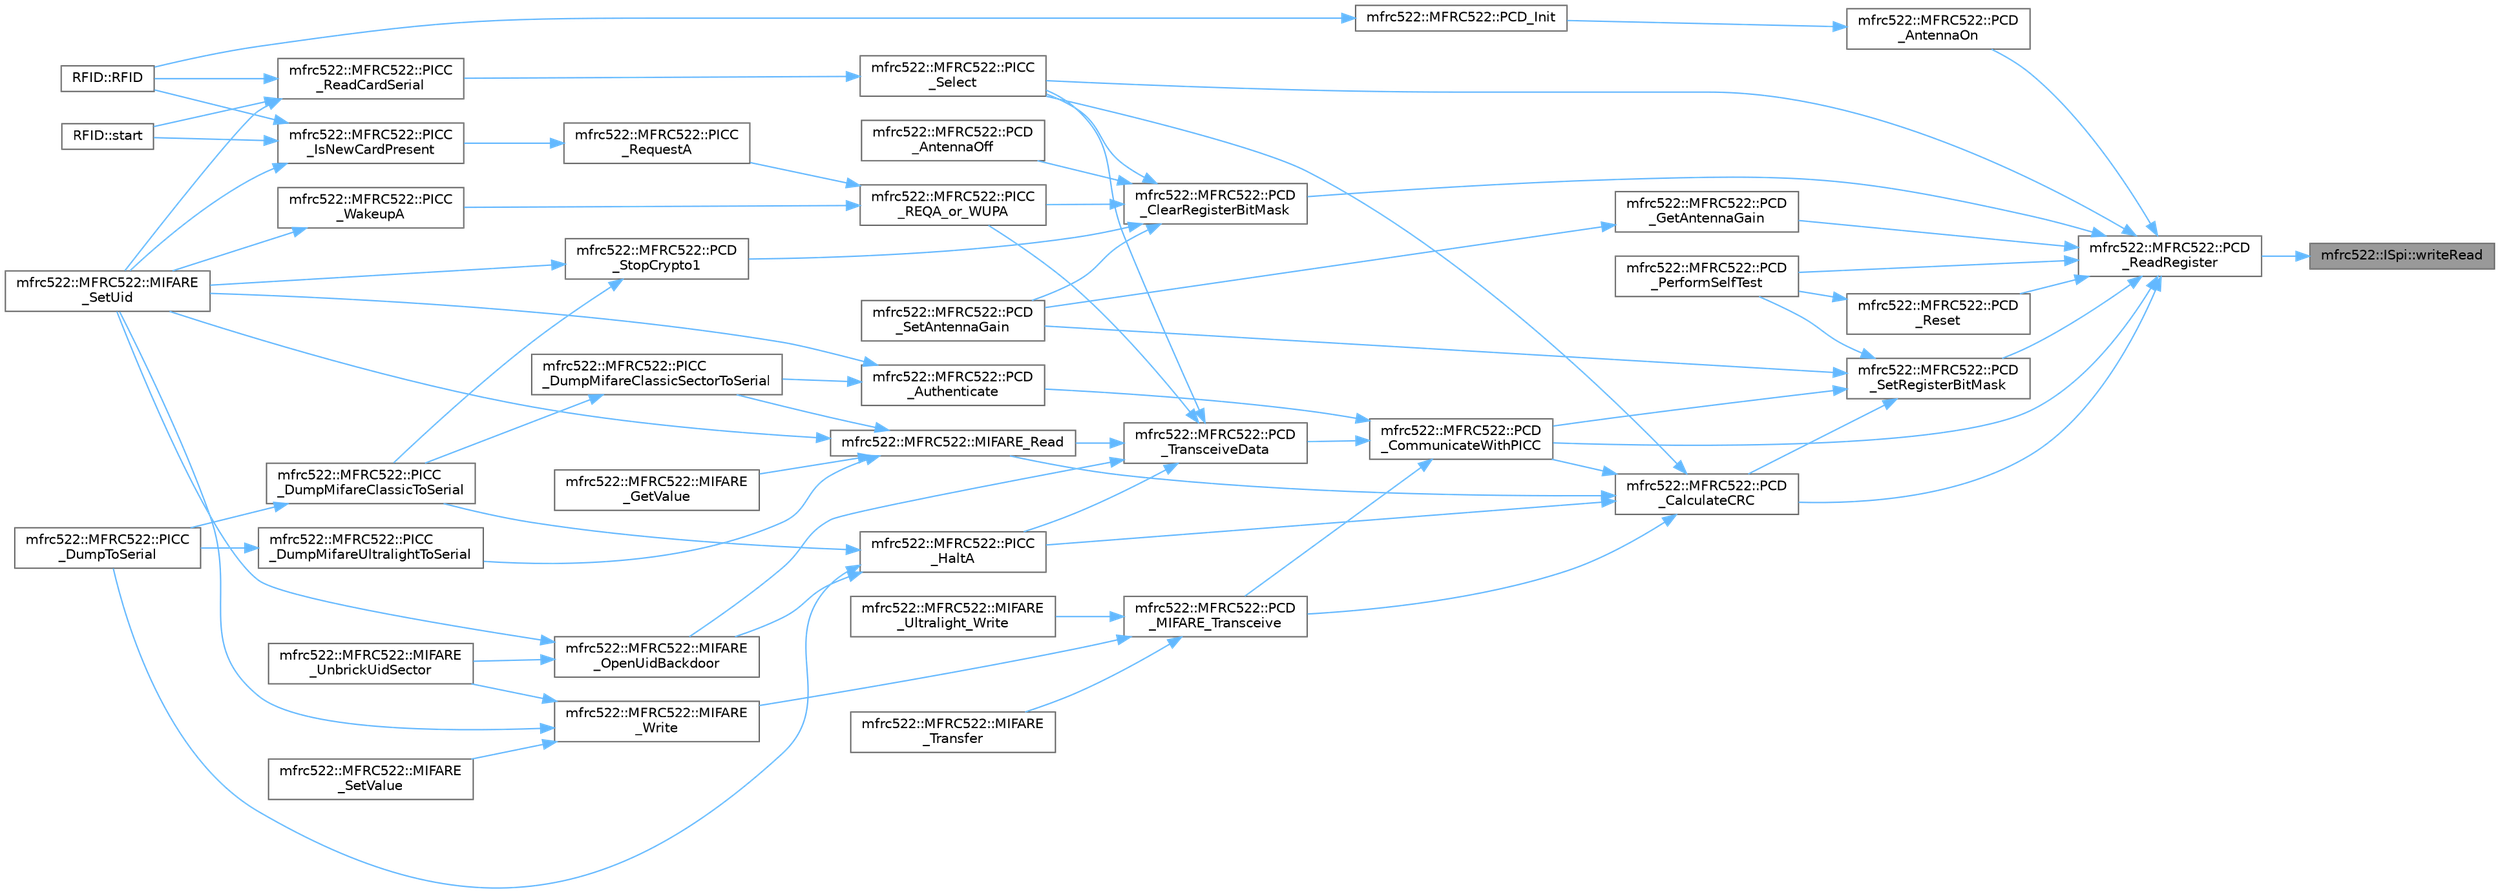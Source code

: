 digraph "mfrc522::ISpi::writeRead"
{
 // LATEX_PDF_SIZE
  bgcolor="transparent";
  edge [fontname=Helvetica,fontsize=10,labelfontname=Helvetica,labelfontsize=10];
  node [fontname=Helvetica,fontsize=10,shape=box,height=0.2,width=0.4];
  rankdir="RL";
  Node1 [label="mfrc522::ISpi::writeRead",height=0.2,width=0.4,color="gray40", fillcolor="grey60", style="filled", fontcolor="black",tooltip=" "];
  Node1 -> Node2 [dir="back",color="steelblue1",style="solid"];
  Node2 [label="mfrc522::MFRC522::PCD\l_ReadRegister",height=0.2,width=0.4,color="grey40", fillcolor="white", style="filled",URL="$classmfrc522_1_1_m_f_r_c522.html#a54b1e0960ffe689bb512b9ed79dcdece",tooltip=" "];
  Node2 -> Node3 [dir="back",color="steelblue1",style="solid"];
  Node3 [label="mfrc522::MFRC522::PCD\l_AntennaOn",height=0.2,width=0.4,color="grey40", fillcolor="white", style="filled",URL="$classmfrc522_1_1_m_f_r_c522.html#a984248652522e8fd580a526a7a9b27d9",tooltip=" "];
  Node3 -> Node4 [dir="back",color="steelblue1",style="solid"];
  Node4 [label="mfrc522::MFRC522::PCD_Init",height=0.2,width=0.4,color="grey40", fillcolor="white", style="filled",URL="$classmfrc522_1_1_m_f_r_c522.html#affff6fd4010044cc4337803de579b4f0",tooltip=" "];
  Node4 -> Node5 [dir="back",color="steelblue1",style="solid"];
  Node5 [label="RFID::RFID",height=0.2,width=0.4,color="grey40", fillcolor="white", style="filled",URL="$class_r_f_i_d.html#a91e8d4d6abb74ae099f9144d553db6ed",tooltip=" "];
  Node2 -> Node6 [dir="back",color="steelblue1",style="solid"];
  Node6 [label="mfrc522::MFRC522::PCD\l_CalculateCRC",height=0.2,width=0.4,color="grey40", fillcolor="white", style="filled",URL="$classmfrc522_1_1_m_f_r_c522.html#a5db7f98b9ace325a290f0d72e12bd05b",tooltip=" "];
  Node6 -> Node7 [dir="back",color="steelblue1",style="solid"];
  Node7 [label="mfrc522::MFRC522::MIFARE_Read",height=0.2,width=0.4,color="grey40", fillcolor="white", style="filled",URL="$classmfrc522_1_1_m_f_r_c522.html#a039f9df6672ed1c6b23678a374022959",tooltip=" "];
  Node7 -> Node8 [dir="back",color="steelblue1",style="solid"];
  Node8 [label="mfrc522::MFRC522::MIFARE\l_GetValue",height=0.2,width=0.4,color="grey40", fillcolor="white", style="filled",URL="$classmfrc522_1_1_m_f_r_c522.html#abf16c5a992c8692c2cf4f65e6ad19a13",tooltip=" "];
  Node7 -> Node9 [dir="back",color="steelblue1",style="solid"];
  Node9 [label="mfrc522::MFRC522::MIFARE\l_SetUid",height=0.2,width=0.4,color="grey40", fillcolor="white", style="filled",URL="$classmfrc522_1_1_m_f_r_c522.html#a2f11484ff5d5ff2b70590b1c04c313fd",tooltip=" "];
  Node7 -> Node10 [dir="back",color="steelblue1",style="solid"];
  Node10 [label="mfrc522::MFRC522::PICC\l_DumpMifareClassicSectorToSerial",height=0.2,width=0.4,color="grey40", fillcolor="white", style="filled",URL="$classmfrc522_1_1_m_f_r_c522.html#a8517bd5b6752cc42da0bb6cb0ade3e0b",tooltip=" "];
  Node10 -> Node11 [dir="back",color="steelblue1",style="solid"];
  Node11 [label="mfrc522::MFRC522::PICC\l_DumpMifareClassicToSerial",height=0.2,width=0.4,color="grey40", fillcolor="white", style="filled",URL="$classmfrc522_1_1_m_f_r_c522.html#a6a0c6040b5f66d0a37b407f11a1a531a",tooltip=" "];
  Node11 -> Node12 [dir="back",color="steelblue1",style="solid"];
  Node12 [label="mfrc522::MFRC522::PICC\l_DumpToSerial",height=0.2,width=0.4,color="grey40", fillcolor="white", style="filled",URL="$classmfrc522_1_1_m_f_r_c522.html#a98d66dfc8460ae366a56d3762bcd278a",tooltip=" "];
  Node7 -> Node13 [dir="back",color="steelblue1",style="solid"];
  Node13 [label="mfrc522::MFRC522::PICC\l_DumpMifareUltralightToSerial",height=0.2,width=0.4,color="grey40", fillcolor="white", style="filled",URL="$classmfrc522_1_1_m_f_r_c522.html#a4ca5c68d509a9ead4d6d551e8c10bd40",tooltip=" "];
  Node13 -> Node12 [dir="back",color="steelblue1",style="solid"];
  Node6 -> Node14 [dir="back",color="steelblue1",style="solid"];
  Node14 [label="mfrc522::MFRC522::PCD\l_CommunicateWithPICC",height=0.2,width=0.4,color="grey40", fillcolor="white", style="filled",URL="$classmfrc522_1_1_m_f_r_c522.html#a366fced589c1009264d5c2410c06b03e",tooltip=" "];
  Node14 -> Node15 [dir="back",color="steelblue1",style="solid"];
  Node15 [label="mfrc522::MFRC522::PCD\l_Authenticate",height=0.2,width=0.4,color="grey40", fillcolor="white", style="filled",URL="$classmfrc522_1_1_m_f_r_c522.html#a86a252950d51b7cca3ca72f70d8cb24c",tooltip=" "];
  Node15 -> Node9 [dir="back",color="steelblue1",style="solid"];
  Node15 -> Node10 [dir="back",color="steelblue1",style="solid"];
  Node14 -> Node16 [dir="back",color="steelblue1",style="solid"];
  Node16 [label="mfrc522::MFRC522::PCD\l_MIFARE_Transceive",height=0.2,width=0.4,color="grey40", fillcolor="white", style="filled",URL="$classmfrc522_1_1_m_f_r_c522.html#a73c639f5869b7d6c23d8c1cc5aa2178e",tooltip=" "];
  Node16 -> Node17 [dir="back",color="steelblue1",style="solid"];
  Node17 [label="mfrc522::MFRC522::MIFARE\l_Transfer",height=0.2,width=0.4,color="grey40", fillcolor="white", style="filled",URL="$classmfrc522_1_1_m_f_r_c522.html#a3b85e9b839756a4eb516195ef498ce58",tooltip=" "];
  Node16 -> Node18 [dir="back",color="steelblue1",style="solid"];
  Node18 [label="mfrc522::MFRC522::MIFARE\l_Ultralight_Write",height=0.2,width=0.4,color="grey40", fillcolor="white", style="filled",URL="$classmfrc522_1_1_m_f_r_c522.html#afcd5d913410ed3694fab339f311b93de",tooltip=" "];
  Node16 -> Node19 [dir="back",color="steelblue1",style="solid"];
  Node19 [label="mfrc522::MFRC522::MIFARE\l_Write",height=0.2,width=0.4,color="grey40", fillcolor="white", style="filled",URL="$classmfrc522_1_1_m_f_r_c522.html#a50b62d0ea4b1ab35d5275227fcbfaa5f",tooltip=" "];
  Node19 -> Node9 [dir="back",color="steelblue1",style="solid"];
  Node19 -> Node20 [dir="back",color="steelblue1",style="solid"];
  Node20 [label="mfrc522::MFRC522::MIFARE\l_SetValue",height=0.2,width=0.4,color="grey40", fillcolor="white", style="filled",URL="$classmfrc522_1_1_m_f_r_c522.html#a1733fb64ad8fa119e3fe945d6287d059",tooltip=" "];
  Node19 -> Node21 [dir="back",color="steelblue1",style="solid"];
  Node21 [label="mfrc522::MFRC522::MIFARE\l_UnbrickUidSector",height=0.2,width=0.4,color="grey40", fillcolor="white", style="filled",URL="$classmfrc522_1_1_m_f_r_c522.html#a2ff9002344e9ee1fa0be91d2f56e1d5c",tooltip=" "];
  Node14 -> Node22 [dir="back",color="steelblue1",style="solid"];
  Node22 [label="mfrc522::MFRC522::PCD\l_TransceiveData",height=0.2,width=0.4,color="grey40", fillcolor="white", style="filled",URL="$classmfrc522_1_1_m_f_r_c522.html#a6ae256b84102fb140f600f452f4ef231",tooltip=" "];
  Node22 -> Node23 [dir="back",color="steelblue1",style="solid"];
  Node23 [label="mfrc522::MFRC522::MIFARE\l_OpenUidBackdoor",height=0.2,width=0.4,color="grey40", fillcolor="white", style="filled",URL="$classmfrc522_1_1_m_f_r_c522.html#ad10ff428a8a4e48a816237093a19849a",tooltip=" "];
  Node23 -> Node9 [dir="back",color="steelblue1",style="solid"];
  Node23 -> Node21 [dir="back",color="steelblue1",style="solid"];
  Node22 -> Node7 [dir="back",color="steelblue1",style="solid"];
  Node22 -> Node24 [dir="back",color="steelblue1",style="solid"];
  Node24 [label="mfrc522::MFRC522::PICC\l_HaltA",height=0.2,width=0.4,color="grey40", fillcolor="white", style="filled",URL="$classmfrc522_1_1_m_f_r_c522.html#adbb992156ffda4bfc7847620921454f3",tooltip=" "];
  Node24 -> Node23 [dir="back",color="steelblue1",style="solid"];
  Node24 -> Node11 [dir="back",color="steelblue1",style="solid"];
  Node24 -> Node12 [dir="back",color="steelblue1",style="solid"];
  Node22 -> Node25 [dir="back",color="steelblue1",style="solid"];
  Node25 [label="mfrc522::MFRC522::PICC\l_REQA_or_WUPA",height=0.2,width=0.4,color="grey40", fillcolor="white", style="filled",URL="$classmfrc522_1_1_m_f_r_c522.html#a3a28f6484ea6b1ed85745512da6ab775",tooltip=" "];
  Node25 -> Node26 [dir="back",color="steelblue1",style="solid"];
  Node26 [label="mfrc522::MFRC522::PICC\l_RequestA",height=0.2,width=0.4,color="grey40", fillcolor="white", style="filled",URL="$classmfrc522_1_1_m_f_r_c522.html#a44dd708016d31efc20bd2dbdb1f67aaf",tooltip=" "];
  Node26 -> Node27 [dir="back",color="steelblue1",style="solid"];
  Node27 [label="mfrc522::MFRC522::PICC\l_IsNewCardPresent",height=0.2,width=0.4,color="grey40", fillcolor="white", style="filled",URL="$classmfrc522_1_1_m_f_r_c522.html#a8b123b82f4f6dffa7a88e8b61f2806a3",tooltip=" "];
  Node27 -> Node9 [dir="back",color="steelblue1",style="solid"];
  Node27 -> Node5 [dir="back",color="steelblue1",style="solid"];
  Node27 -> Node28 [dir="back",color="steelblue1",style="solid"];
  Node28 [label="RFID::start",height=0.2,width=0.4,color="grey40", fillcolor="white", style="filled",URL="$class_r_f_i_d.html#a8a7a0e6133646a29c2102cc1b1633650",tooltip=" "];
  Node25 -> Node29 [dir="back",color="steelblue1",style="solid"];
  Node29 [label="mfrc522::MFRC522::PICC\l_WakeupA",height=0.2,width=0.4,color="grey40", fillcolor="white", style="filled",URL="$classmfrc522_1_1_m_f_r_c522.html#add1b450123e4670d88e0b6cb2ddca0c7",tooltip=" "];
  Node29 -> Node9 [dir="back",color="steelblue1",style="solid"];
  Node22 -> Node30 [dir="back",color="steelblue1",style="solid"];
  Node30 [label="mfrc522::MFRC522::PICC\l_Select",height=0.2,width=0.4,color="grey40", fillcolor="white", style="filled",URL="$classmfrc522_1_1_m_f_r_c522.html#a73adcb5681de77c62ac14b6347d909d2",tooltip=" "];
  Node30 -> Node31 [dir="back",color="steelblue1",style="solid"];
  Node31 [label="mfrc522::MFRC522::PICC\l_ReadCardSerial",height=0.2,width=0.4,color="grey40", fillcolor="white", style="filled",URL="$classmfrc522_1_1_m_f_r_c522.html#abc5229168077788c4ba0c67c568f479e",tooltip=" "];
  Node31 -> Node9 [dir="back",color="steelblue1",style="solid"];
  Node31 -> Node5 [dir="back",color="steelblue1",style="solid"];
  Node31 -> Node28 [dir="back",color="steelblue1",style="solid"];
  Node6 -> Node16 [dir="back",color="steelblue1",style="solid"];
  Node6 -> Node24 [dir="back",color="steelblue1",style="solid"];
  Node6 -> Node30 [dir="back",color="steelblue1",style="solid"];
  Node2 -> Node32 [dir="back",color="steelblue1",style="solid"];
  Node32 [label="mfrc522::MFRC522::PCD\l_ClearRegisterBitMask",height=0.2,width=0.4,color="grey40", fillcolor="white", style="filled",URL="$classmfrc522_1_1_m_f_r_c522.html#a24112afc3d08921c21d718c74dc8ca71",tooltip=" "];
  Node32 -> Node33 [dir="back",color="steelblue1",style="solid"];
  Node33 [label="mfrc522::MFRC522::PCD\l_AntennaOff",height=0.2,width=0.4,color="grey40", fillcolor="white", style="filled",URL="$classmfrc522_1_1_m_f_r_c522.html#a773b673bf8567d2cad97b136b9e269c9",tooltip=" "];
  Node32 -> Node34 [dir="back",color="steelblue1",style="solid"];
  Node34 [label="mfrc522::MFRC522::PCD\l_SetAntennaGain",height=0.2,width=0.4,color="grey40", fillcolor="white", style="filled",URL="$classmfrc522_1_1_m_f_r_c522.html#a245f57d7ea35bfb3ea818171abb18b4b",tooltip=" "];
  Node32 -> Node35 [dir="back",color="steelblue1",style="solid"];
  Node35 [label="mfrc522::MFRC522::PCD\l_StopCrypto1",height=0.2,width=0.4,color="grey40", fillcolor="white", style="filled",URL="$classmfrc522_1_1_m_f_r_c522.html#a427680e47e8032e2db54eee4e551e48b",tooltip=" "];
  Node35 -> Node9 [dir="back",color="steelblue1",style="solid"];
  Node35 -> Node11 [dir="back",color="steelblue1",style="solid"];
  Node32 -> Node25 [dir="back",color="steelblue1",style="solid"];
  Node32 -> Node30 [dir="back",color="steelblue1",style="solid"];
  Node2 -> Node14 [dir="back",color="steelblue1",style="solid"];
  Node2 -> Node36 [dir="back",color="steelblue1",style="solid"];
  Node36 [label="mfrc522::MFRC522::PCD\l_GetAntennaGain",height=0.2,width=0.4,color="grey40", fillcolor="white", style="filled",URL="$classmfrc522_1_1_m_f_r_c522.html#a6df2b2a81b0259de285892bc61f247fc",tooltip=" "];
  Node36 -> Node34 [dir="back",color="steelblue1",style="solid"];
  Node2 -> Node37 [dir="back",color="steelblue1",style="solid"];
  Node37 [label="mfrc522::MFRC522::PCD\l_PerformSelfTest",height=0.2,width=0.4,color="grey40", fillcolor="white", style="filled",URL="$classmfrc522_1_1_m_f_r_c522.html#aabf66fe43403f40968049a2a87f0026d",tooltip=" "];
  Node2 -> Node38 [dir="back",color="steelblue1",style="solid"];
  Node38 [label="mfrc522::MFRC522::PCD\l_Reset",height=0.2,width=0.4,color="grey40", fillcolor="white", style="filled",URL="$classmfrc522_1_1_m_f_r_c522.html#aa3a0f87af9a7217c87de0b55592c1c60",tooltip=" "];
  Node38 -> Node37 [dir="back",color="steelblue1",style="solid"];
  Node2 -> Node39 [dir="back",color="steelblue1",style="solid"];
  Node39 [label="mfrc522::MFRC522::PCD\l_SetRegisterBitMask",height=0.2,width=0.4,color="grey40", fillcolor="white", style="filled",URL="$classmfrc522_1_1_m_f_r_c522.html#af7304dd35540a5e47f1f34890c455286",tooltip=" "];
  Node39 -> Node6 [dir="back",color="steelblue1",style="solid"];
  Node39 -> Node14 [dir="back",color="steelblue1",style="solid"];
  Node39 -> Node37 [dir="back",color="steelblue1",style="solid"];
  Node39 -> Node34 [dir="back",color="steelblue1",style="solid"];
  Node2 -> Node30 [dir="back",color="steelblue1",style="solid"];
}
